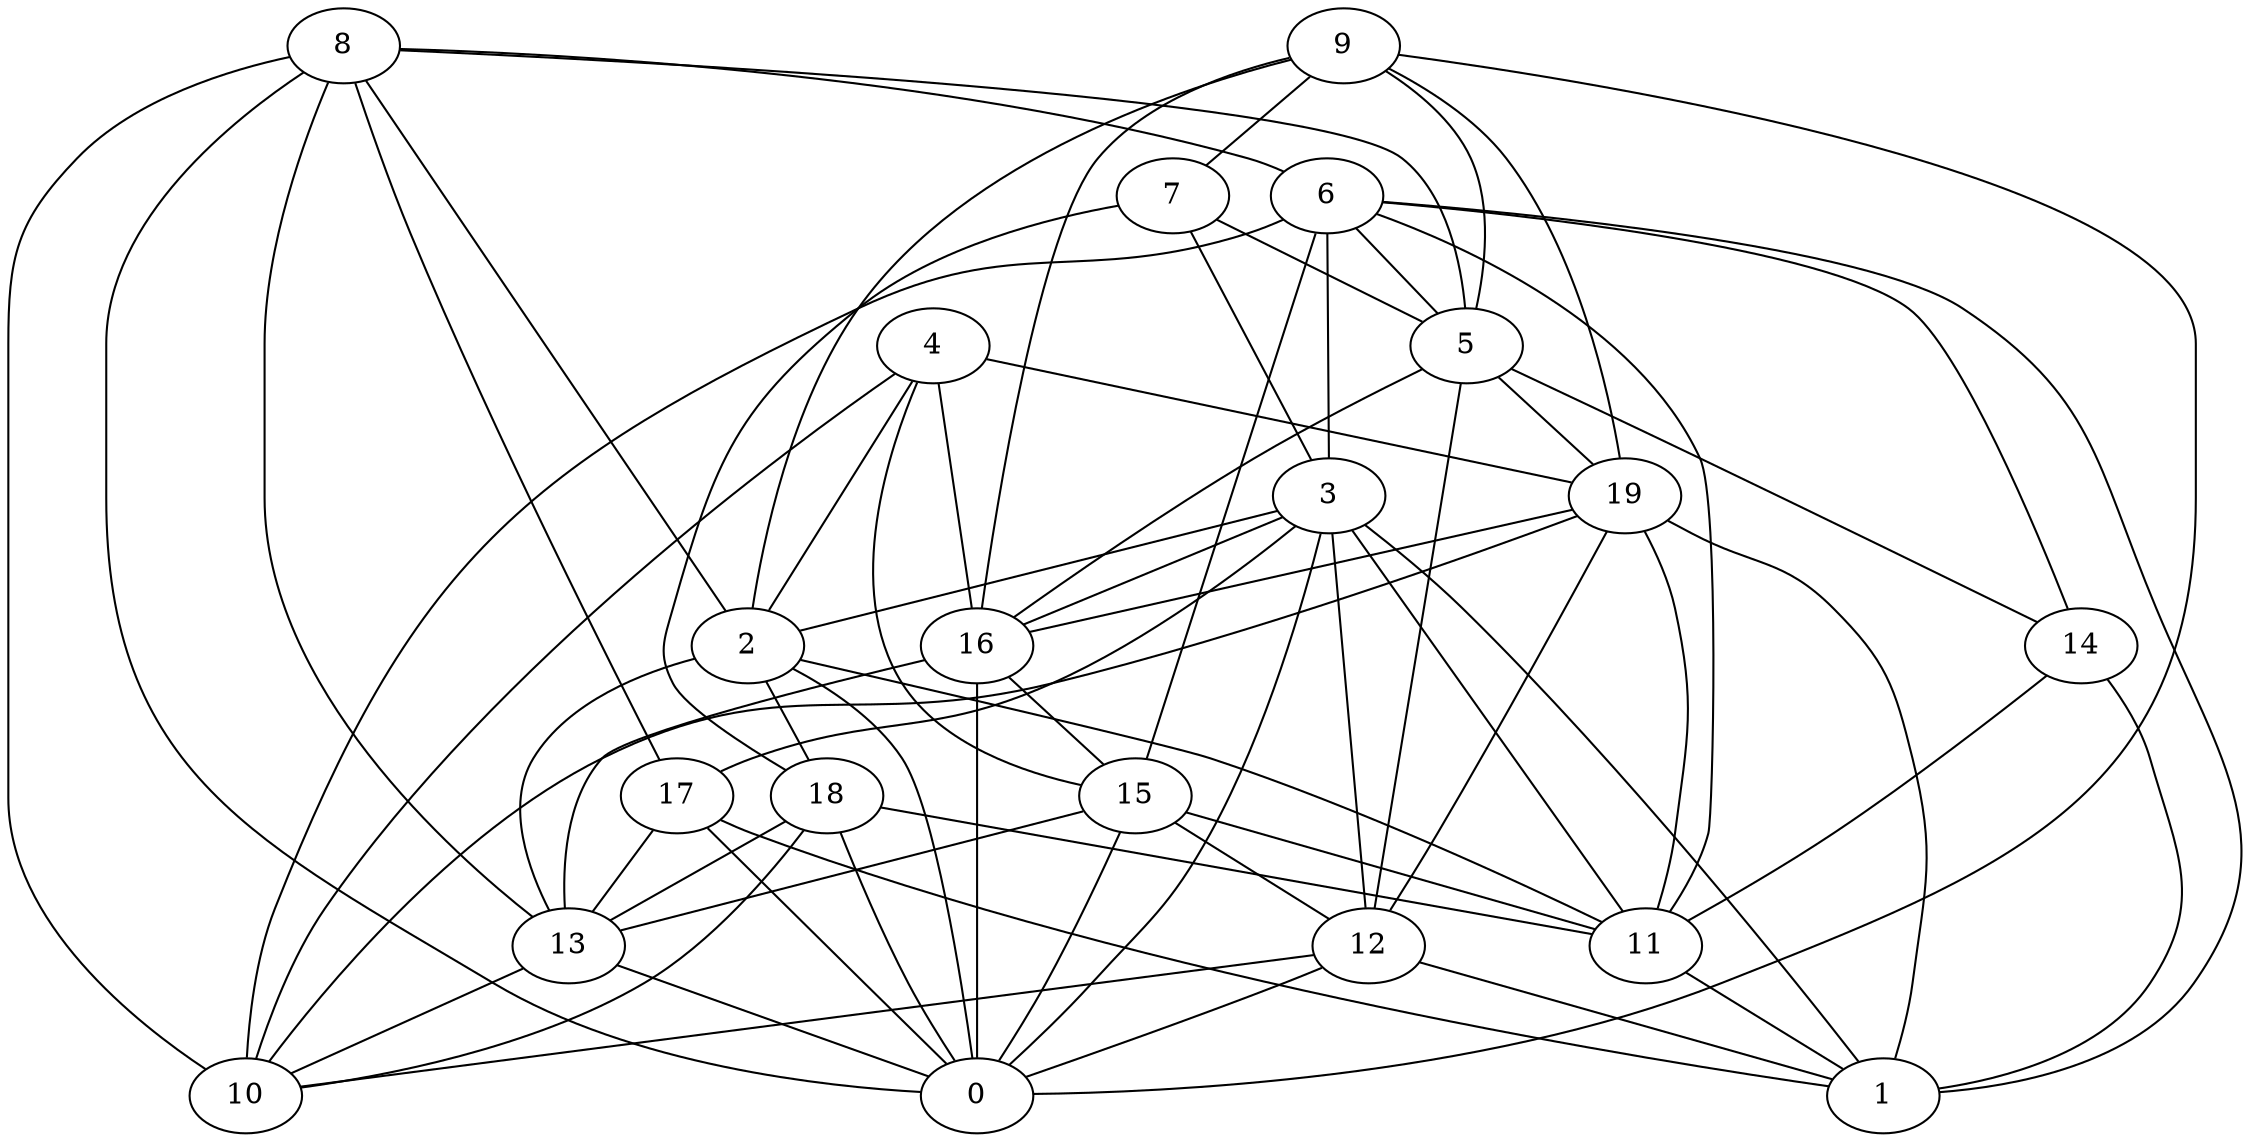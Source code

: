 digraph GG_graph {

subgraph G_graph {
edge [color = black]
"12" -> "0" [dir = none]
"16" -> "0" [dir = none]
"16" -> "15" [dir = none]
"16" -> "13" [dir = none]
"3" -> "2" [dir = none]
"3" -> "12" [dir = none]
"3" -> "11" [dir = none]
"3" -> "0" [dir = none]
"3" -> "17" [dir = none]
"2" -> "0" [dir = none]
"2" -> "11" [dir = none]
"4" -> "16" [dir = none]
"4" -> "2" [dir = none]
"4" -> "19" [dir = none]
"4" -> "10" [dir = none]
"4" -> "15" [dir = none]
"9" -> "5" [dir = none]
"9" -> "2" [dir = none]
"9" -> "19" [dir = none]
"9" -> "16" [dir = none]
"14" -> "1" [dir = none]
"14" -> "11" [dir = none]
"19" -> "12" [dir = none]
"19" -> "1" [dir = none]
"19" -> "10" [dir = none]
"19" -> "16" [dir = none]
"6" -> "11" [dir = none]
"6" -> "14" [dir = none]
"6" -> "10" [dir = none]
"6" -> "15" [dir = none]
"6" -> "5" [dir = none]
"6" -> "1" [dir = none]
"8" -> "2" [dir = none]
"8" -> "17" [dir = none]
"8" -> "0" [dir = none]
"8" -> "10" [dir = none]
"8" -> "13" [dir = none]
"8" -> "5" [dir = none]
"8" -> "6" [dir = none]
"5" -> "12" [dir = none]
"5" -> "14" [dir = none]
"5" -> "16" [dir = none]
"18" -> "11" [dir = none]
"18" -> "13" [dir = none]
"18" -> "0" [dir = none]
"18" -> "10" [dir = none]
"15" -> "0" [dir = none]
"15" -> "12" [dir = none]
"15" -> "13" [dir = none]
"15" -> "11" [dir = none]
"13" -> "0" [dir = none]
"13" -> "10" [dir = none]
"7" -> "5" [dir = none]
"7" -> "3" [dir = none]
"7" -> "18" [dir = none]
"17" -> "13" [dir = none]
"17" -> "1" [dir = none]
"2" -> "18" [dir = none]
"19" -> "11" [dir = none]
"6" -> "3" [dir = none]
"5" -> "19" [dir = none]
"11" -> "1" [dir = none]
"17" -> "0" [dir = none]
"9" -> "7" [dir = none]
"9" -> "0" [dir = none]
"12" -> "10" [dir = none]
"3" -> "1" [dir = none]
"3" -> "16" [dir = none]
"12" -> "1" [dir = none]
"2" -> "13" [dir = none]
}

}

